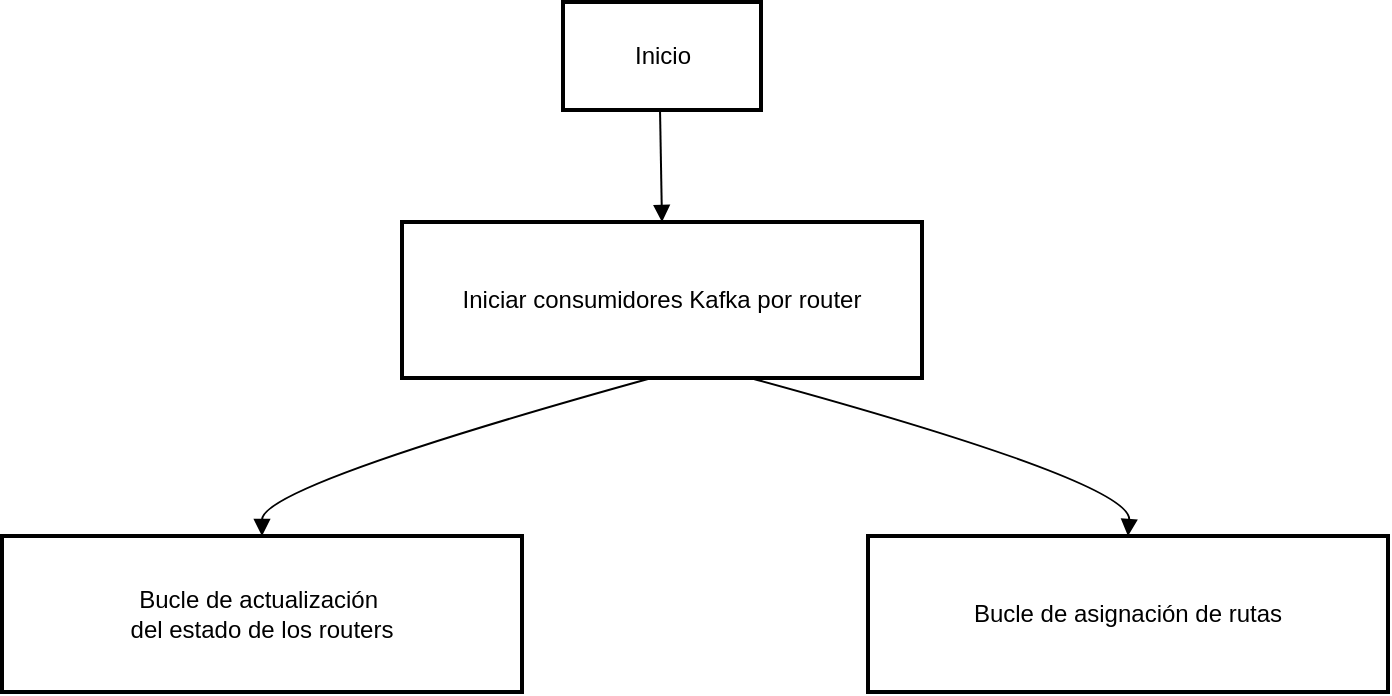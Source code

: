 <mxfile version="26.2.2">
  <diagram name="Página-1" id="EoC__BzI-oONEPc4IVxR">
    <mxGraphModel dx="1098" dy="771" grid="1" gridSize="10" guides="1" tooltips="1" connect="1" arrows="1" fold="1" page="1" pageScale="1" pageWidth="827" pageHeight="1169" math="0" shadow="0">
      <root>
        <mxCell id="0" />
        <mxCell id="1" parent="0" />
        <mxCell id="4vQmANhQldCweIZBYpdn-33" value="Inicio" style="whiteSpace=wrap;strokeWidth=2;" parent="1" vertex="1">
          <mxGeometry x="335.5" y="500" width="99" height="54" as="geometry" />
        </mxCell>
        <mxCell id="4vQmANhQldCweIZBYpdn-34" value="Iniciar consumidores Kafka por router" style="whiteSpace=wrap;strokeWidth=2;" parent="1" vertex="1">
          <mxGeometry x="255" y="610" width="260" height="78" as="geometry" />
        </mxCell>
        <mxCell id="4vQmANhQldCweIZBYpdn-35" value="Bucle de asignación de rutas" style="whiteSpace=wrap;strokeWidth=2;" parent="1" vertex="1">
          <mxGeometry x="488" y="767" width="260" height="78" as="geometry" />
        </mxCell>
        <mxCell id="4vQmANhQldCweIZBYpdn-36" value="Bucle de actualización &#xa;del estado de los routers" style="whiteSpace=wrap;strokeWidth=2;" parent="1" vertex="1">
          <mxGeometry x="55" y="767" width="260" height="78" as="geometry" />
        </mxCell>
        <mxCell id="4vQmANhQldCweIZBYpdn-47" value="" style="curved=1;startArrow=none;endArrow=block;exitX=0.49;exitY=1;entryX=0.5;entryY=0;rounded=0;" parent="1" source="4vQmANhQldCweIZBYpdn-33" target="4vQmANhQldCweIZBYpdn-34" edge="1">
          <mxGeometry relative="1" as="geometry">
            <Array as="points" />
          </mxGeometry>
        </mxCell>
        <mxCell id="4vQmANhQldCweIZBYpdn-48" value="" style="curved=1;startArrow=none;endArrow=block;exitX=0.67;exitY=1;entryX=0.5;entryY=0;rounded=0;entryDx=0;entryDy=0;" parent="1" source="4vQmANhQldCweIZBYpdn-34" target="4vQmANhQldCweIZBYpdn-35" edge="1">
          <mxGeometry relative="1" as="geometry">
            <Array as="points">
              <mxPoint x="620" y="740" />
            </Array>
          </mxGeometry>
        </mxCell>
        <mxCell id="4vQmANhQldCweIZBYpdn-49" value="" style="curved=1;startArrow=none;endArrow=block;exitX=0.48;exitY=1;entryX=0.5;entryY=0;rounded=0;" parent="1" source="4vQmANhQldCweIZBYpdn-34" target="4vQmANhQldCweIZBYpdn-36" edge="1">
          <mxGeometry relative="1" as="geometry">
            <Array as="points">
              <mxPoint x="185" y="742" />
            </Array>
          </mxGeometry>
        </mxCell>
      </root>
    </mxGraphModel>
  </diagram>
</mxfile>
